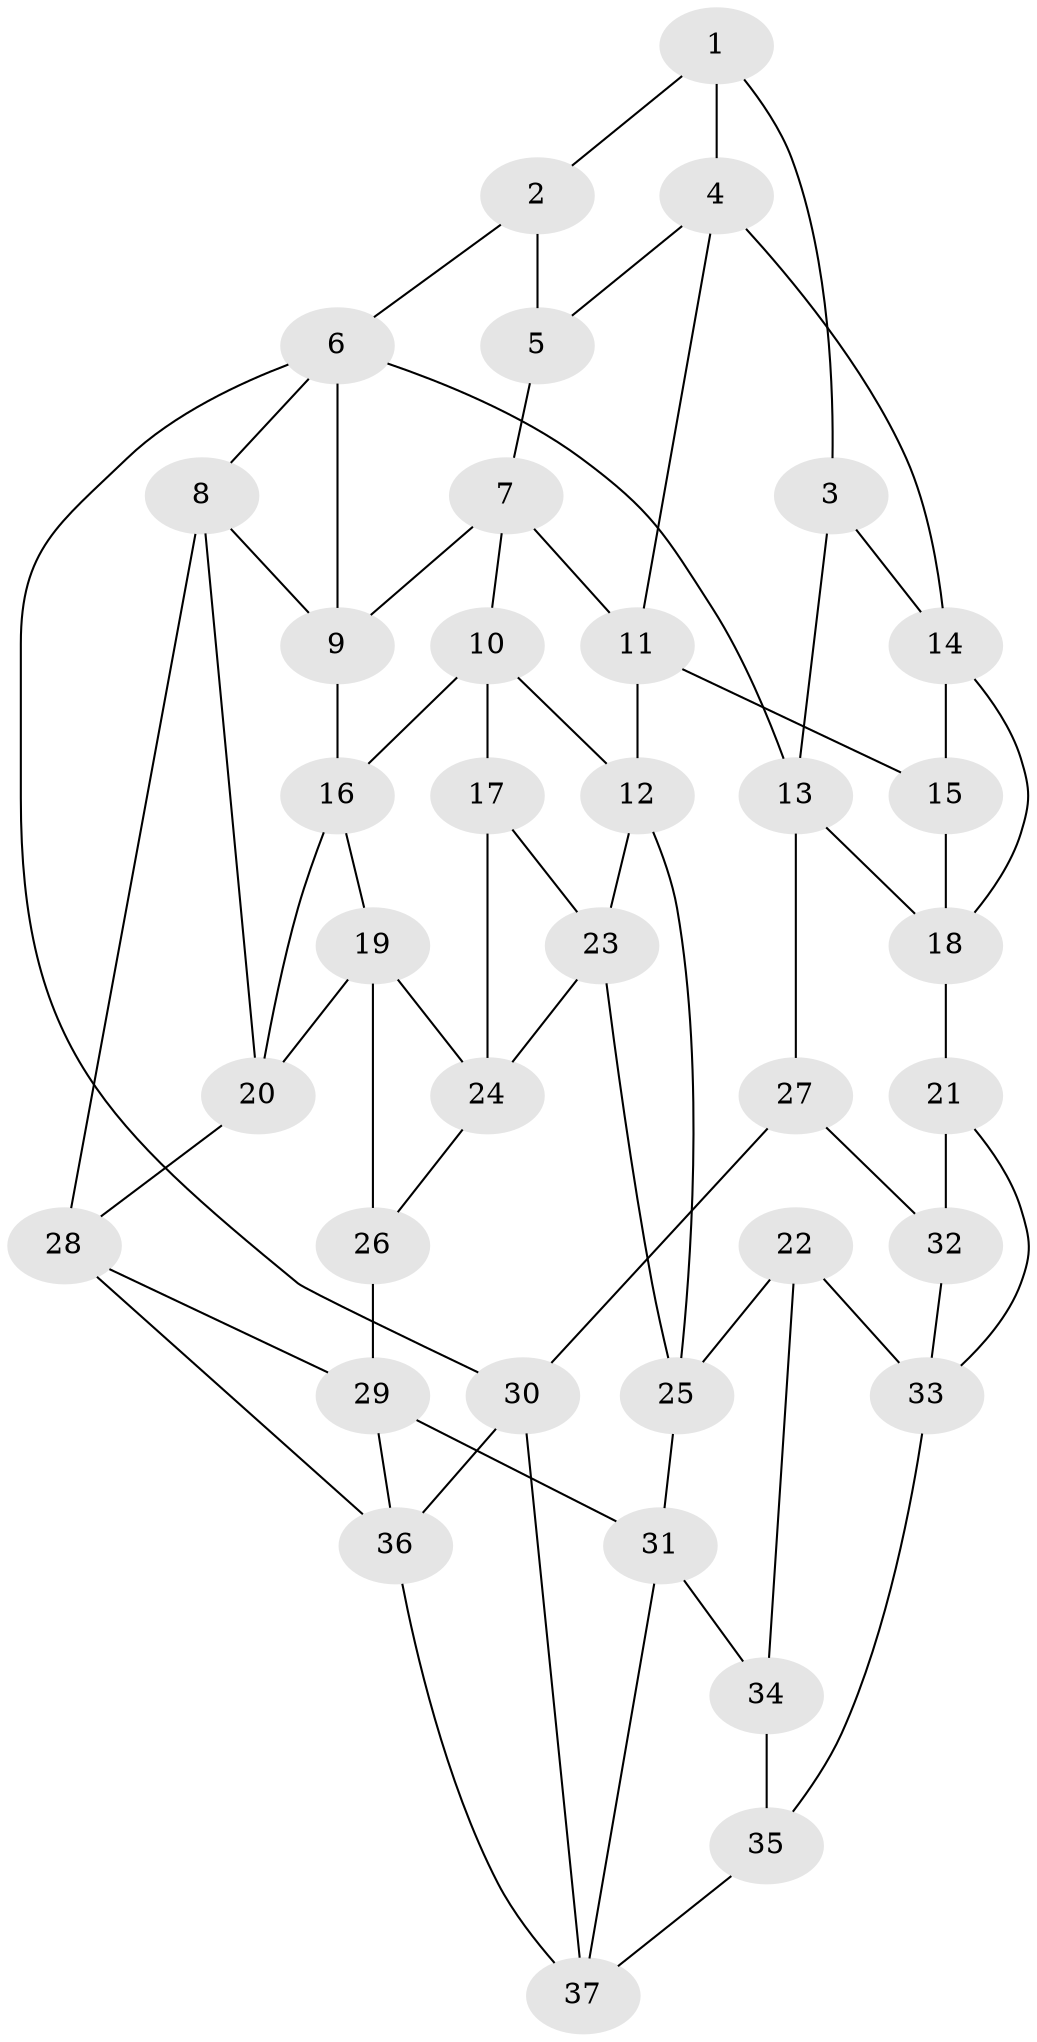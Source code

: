 // original degree distribution, {3: 0.02702702702702703, 4: 0.24324324324324326, 5: 0.5135135135135135, 6: 0.21621621621621623}
// Generated by graph-tools (version 1.1) at 2025/38/03/04/25 23:38:22]
// undirected, 37 vertices, 68 edges
graph export_dot {
  node [color=gray90,style=filled];
  1;
  2;
  3;
  4;
  5;
  6;
  7;
  8;
  9;
  10;
  11;
  12;
  13;
  14;
  15;
  16;
  17;
  18;
  19;
  20;
  21;
  22;
  23;
  24;
  25;
  26;
  27;
  28;
  29;
  30;
  31;
  32;
  33;
  34;
  35;
  36;
  37;
  1 -- 2 [weight=1.0];
  1 -- 3 [weight=1.0];
  1 -- 4 [weight=1.0];
  2 -- 5 [weight=1.0];
  2 -- 6 [weight=1.0];
  3 -- 13 [weight=1.0];
  3 -- 14 [weight=1.0];
  4 -- 5 [weight=1.0];
  4 -- 11 [weight=1.0];
  4 -- 14 [weight=1.0];
  5 -- 7 [weight=1.0];
  6 -- 8 [weight=1.0];
  6 -- 9 [weight=1.0];
  6 -- 13 [weight=1.0];
  6 -- 30 [weight=1.0];
  7 -- 9 [weight=1.0];
  7 -- 10 [weight=1.0];
  7 -- 11 [weight=1.0];
  8 -- 9 [weight=1.0];
  8 -- 20 [weight=1.0];
  8 -- 28 [weight=1.0];
  9 -- 16 [weight=1.0];
  10 -- 12 [weight=1.0];
  10 -- 16 [weight=1.0];
  10 -- 17 [weight=1.0];
  11 -- 12 [weight=1.0];
  11 -- 15 [weight=1.0];
  12 -- 23 [weight=1.0];
  12 -- 25 [weight=1.0];
  13 -- 18 [weight=1.0];
  13 -- 27 [weight=2.0];
  14 -- 15 [weight=1.0];
  14 -- 18 [weight=1.0];
  15 -- 18 [weight=1.0];
  16 -- 19 [weight=1.0];
  16 -- 20 [weight=1.0];
  17 -- 23 [weight=1.0];
  17 -- 24 [weight=1.0];
  18 -- 21 [weight=1.0];
  19 -- 20 [weight=1.0];
  19 -- 24 [weight=1.0];
  19 -- 26 [weight=1.0];
  20 -- 28 [weight=1.0];
  21 -- 32 [weight=1.0];
  21 -- 33 [weight=1.0];
  22 -- 25 [weight=1.0];
  22 -- 33 [weight=1.0];
  22 -- 34 [weight=1.0];
  23 -- 24 [weight=1.0];
  23 -- 25 [weight=1.0];
  24 -- 26 [weight=1.0];
  25 -- 31 [weight=1.0];
  26 -- 29 [weight=1.0];
  27 -- 30 [weight=1.0];
  27 -- 32 [weight=2.0];
  28 -- 29 [weight=1.0];
  28 -- 36 [weight=1.0];
  29 -- 31 [weight=1.0];
  29 -- 36 [weight=1.0];
  30 -- 36 [weight=1.0];
  30 -- 37 [weight=1.0];
  31 -- 34 [weight=1.0];
  31 -- 37 [weight=1.0];
  32 -- 33 [weight=1.0];
  33 -- 35 [weight=1.0];
  34 -- 35 [weight=2.0];
  35 -- 37 [weight=1.0];
  36 -- 37 [weight=1.0];
}

